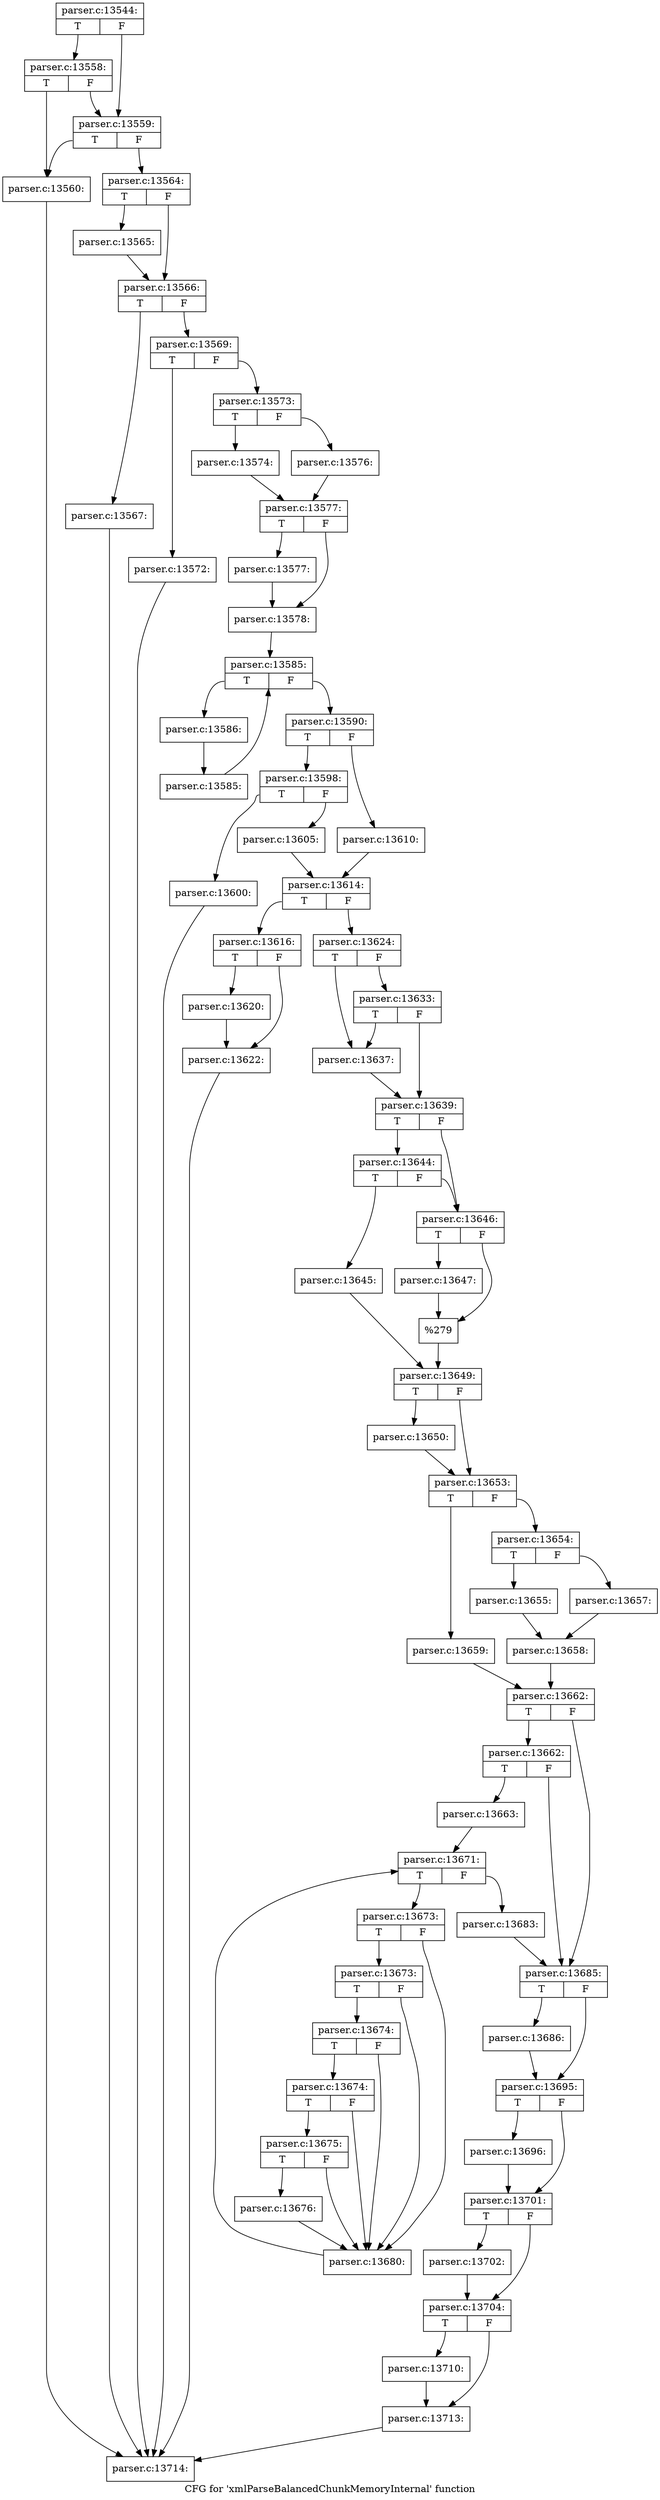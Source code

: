 digraph "CFG for 'xmlParseBalancedChunkMemoryInternal' function" {
	label="CFG for 'xmlParseBalancedChunkMemoryInternal' function";

	Node0x5f28e80 [shape=record,label="{parser.c:13544:|{<s0>T|<s1>F}}"];
	Node0x5f28e80:s0 -> Node0x63b46c0;
	Node0x5f28e80:s1 -> Node0x63b4640;
	Node0x63b46c0 [shape=record,label="{parser.c:13558:|{<s0>T|<s1>F}}"];
	Node0x63b46c0:s0 -> Node0x63b45a0;
	Node0x63b46c0:s1 -> Node0x63b4640;
	Node0x63b4640 [shape=record,label="{parser.c:13559:|{<s0>T|<s1>F}}"];
	Node0x63b4640:s0 -> Node0x63b45a0;
	Node0x63b4640:s1 -> Node0x63b45f0;
	Node0x63b45a0 [shape=record,label="{parser.c:13560:}"];
	Node0x63b45a0 -> Node0x5f29320;
	Node0x63b45f0 [shape=record,label="{parser.c:13564:|{<s0>T|<s1>F}}"];
	Node0x63b45f0:s0 -> Node0x63b5520;
	Node0x63b45f0:s1 -> Node0x63b5570;
	Node0x63b5520 [shape=record,label="{parser.c:13565:}"];
	Node0x63b5520 -> Node0x63b5570;
	Node0x63b5570 [shape=record,label="{parser.c:13566:|{<s0>T|<s1>F}}"];
	Node0x63b5570:s0 -> Node0x63b5a90;
	Node0x63b5570:s1 -> Node0x63b5ae0;
	Node0x63b5a90 [shape=record,label="{parser.c:13567:}"];
	Node0x63b5a90 -> Node0x5f29320;
	Node0x63b5ae0 [shape=record,label="{parser.c:13569:|{<s0>T|<s1>F}}"];
	Node0x63b5ae0:s0 -> Node0x63b64a0;
	Node0x63b5ae0:s1 -> Node0x63b64f0;
	Node0x63b64a0 [shape=record,label="{parser.c:13572:}"];
	Node0x63b64a0 -> Node0x5f29320;
	Node0x63b64f0 [shape=record,label="{parser.c:13573:|{<s0>T|<s1>F}}"];
	Node0x63b64f0:s0 -> Node0x63b6980;
	Node0x63b64f0:s1 -> Node0x63b6a20;
	Node0x63b6980 [shape=record,label="{parser.c:13574:}"];
	Node0x63b6980 -> Node0x63b69d0;
	Node0x63b6a20 [shape=record,label="{parser.c:13576:}"];
	Node0x63b6a20 -> Node0x63b69d0;
	Node0x63b69d0 [shape=record,label="{parser.c:13577:|{<s0>T|<s1>F}}"];
	Node0x63b69d0:s0 -> Node0x63b73a0;
	Node0x63b69d0:s1 -> Node0x63b73f0;
	Node0x63b73a0 [shape=record,label="{parser.c:13577:}"];
	Node0x63b73a0 -> Node0x63b73f0;
	Node0x63b73f0 [shape=record,label="{parser.c:13578:}"];
	Node0x63b73f0 -> Node0x63b8fe0;
	Node0x63b8fe0 [shape=record,label="{parser.c:13585:|{<s0>T|<s1>F}}"];
	Node0x63b8fe0:s0 -> Node0x63b92c0;
	Node0x63b8fe0:s1 -> Node0x63b8e40;
	Node0x63b92c0 [shape=record,label="{parser.c:13586:}"];
	Node0x63b92c0 -> Node0x63b9230;
	Node0x63b9230 [shape=record,label="{parser.c:13585:}"];
	Node0x63b9230 -> Node0x63b8fe0;
	Node0x63b8e40 [shape=record,label="{parser.c:13590:|{<s0>T|<s1>F}}"];
	Node0x63b8e40:s0 -> Node0x63bb6c0;
	Node0x63b8e40:s1 -> Node0x63bb760;
	Node0x63bb6c0 [shape=record,label="{parser.c:13598:|{<s0>T|<s1>F}}"];
	Node0x63bb6c0:s0 -> Node0x63bbe50;
	Node0x63bb6c0:s1 -> Node0x63bbea0;
	Node0x63bbe50 [shape=record,label="{parser.c:13600:}"];
	Node0x63bbe50 -> Node0x5f29320;
	Node0x63bbea0 [shape=record,label="{parser.c:13605:}"];
	Node0x63bbea0 -> Node0x63bb710;
	Node0x63bb760 [shape=record,label="{parser.c:13610:}"];
	Node0x63bb760 -> Node0x63bb710;
	Node0x63bb710 [shape=record,label="{parser.c:13614:|{<s0>T|<s1>F}}"];
	Node0x63bb710:s0 -> Node0x63be6f0;
	Node0x63bb710:s1 -> Node0x63be740;
	Node0x63be6f0 [shape=record,label="{parser.c:13616:|{<s0>T|<s1>F}}"];
	Node0x63be6f0:s0 -> Node0x63bf0d0;
	Node0x63be6f0:s1 -> Node0x63bf120;
	Node0x63bf0d0 [shape=record,label="{parser.c:13620:}"];
	Node0x63bf0d0 -> Node0x63bf120;
	Node0x63bf120 [shape=record,label="{parser.c:13622:}"];
	Node0x63bf120 -> Node0x5f29320;
	Node0x63be740 [shape=record,label="{parser.c:13624:|{<s0>T|<s1>F}}"];
	Node0x63be740:s0 -> Node0x63c14a0;
	Node0x63be740:s1 -> Node0x63c1540;
	Node0x63c1540 [shape=record,label="{parser.c:13633:|{<s0>T|<s1>F}}"];
	Node0x63c1540:s0 -> Node0x63c14a0;
	Node0x63c1540:s1 -> Node0x63c14f0;
	Node0x63c14a0 [shape=record,label="{parser.c:13637:}"];
	Node0x63c14a0 -> Node0x63c14f0;
	Node0x63c14f0 [shape=record,label="{parser.c:13639:|{<s0>T|<s1>F}}"];
	Node0x63c14f0:s0 -> Node0x63c2ef0;
	Node0x63c14f0:s1 -> Node0x63c2ea0;
	Node0x63c2ef0 [shape=record,label="{parser.c:13644:|{<s0>T|<s1>F}}"];
	Node0x63c2ef0:s0 -> Node0x63c2e00;
	Node0x63c2ef0:s1 -> Node0x63c2ea0;
	Node0x63c2e00 [shape=record,label="{parser.c:13645:}"];
	Node0x63c2e00 -> Node0x63c2e50;
	Node0x63c2ea0 [shape=record,label="{parser.c:13646:|{<s0>T|<s1>F}}"];
	Node0x63c2ea0:s0 -> Node0x63c3d30;
	Node0x63c2ea0:s1 -> Node0x63c3d80;
	Node0x63c3d30 [shape=record,label="{parser.c:13647:}"];
	Node0x63c3d30 -> Node0x63c3d80;
	Node0x63c3d80 [shape=record,label="{%279}"];
	Node0x63c3d80 -> Node0x63c2e50;
	Node0x63c2e50 [shape=record,label="{parser.c:13649:|{<s0>T|<s1>F}}"];
	Node0x63c2e50:s0 -> Node0x63c4730;
	Node0x63c2e50:s1 -> Node0x63c4780;
	Node0x63c4730 [shape=record,label="{parser.c:13650:}"];
	Node0x63c4730 -> Node0x63c4780;
	Node0x63c4780 [shape=record,label="{parser.c:13653:|{<s0>T|<s1>F}}"];
	Node0x63c4780:s0 -> Node0x63c5240;
	Node0x63c4780:s1 -> Node0x63c51a0;
	Node0x63c51a0 [shape=record,label="{parser.c:13654:|{<s0>T|<s1>F}}"];
	Node0x63c51a0:s0 -> Node0x63c5670;
	Node0x63c51a0:s1 -> Node0x63c5710;
	Node0x63c5670 [shape=record,label="{parser.c:13655:}"];
	Node0x63c5670 -> Node0x63c56c0;
	Node0x63c5710 [shape=record,label="{parser.c:13657:}"];
	Node0x63c5710 -> Node0x63c56c0;
	Node0x63c56c0 [shape=record,label="{parser.c:13658:}"];
	Node0x63c56c0 -> Node0x63c51f0;
	Node0x63c5240 [shape=record,label="{parser.c:13659:}"];
	Node0x63c5240 -> Node0x63c51f0;
	Node0x63c51f0 [shape=record,label="{parser.c:13662:|{<s0>T|<s1>F}}"];
	Node0x63c51f0:s0 -> Node0x63c63d0;
	Node0x63c51f0:s1 -> Node0x63c6380;
	Node0x63c63d0 [shape=record,label="{parser.c:13662:|{<s0>T|<s1>F}}"];
	Node0x63c63d0:s0 -> Node0x63c6330;
	Node0x63c63d0:s1 -> Node0x63c6380;
	Node0x63c6330 [shape=record,label="{parser.c:13663:}"];
	Node0x63c6330 -> Node0x63c72c0;
	Node0x63c72c0 [shape=record,label="{parser.c:13671:|{<s0>T|<s1>F}}"];
	Node0x63c72c0:s0 -> Node0x63c76b0;
	Node0x63c72c0:s1 -> Node0x63c74e0;
	Node0x63c76b0 [shape=record,label="{parser.c:13673:|{<s0>T|<s1>F}}"];
	Node0x63c76b0:s0 -> Node0x63c7a90;
	Node0x63c76b0:s1 -> Node0x63c78c0;
	Node0x63c7a90 [shape=record,label="{parser.c:13673:|{<s0>T|<s1>F}}"];
	Node0x63c7a90:s0 -> Node0x63c7a10;
	Node0x63c7a90:s1 -> Node0x63c78c0;
	Node0x63c7a10 [shape=record,label="{parser.c:13674:|{<s0>T|<s1>F}}"];
	Node0x63c7a10:s0 -> Node0x63c7990;
	Node0x63c7a10:s1 -> Node0x63c78c0;
	Node0x63c7990 [shape=record,label="{parser.c:13674:|{<s0>T|<s1>F}}"];
	Node0x63c7990:s0 -> Node0x63c7910;
	Node0x63c7990:s1 -> Node0x63c78c0;
	Node0x63c7910 [shape=record,label="{parser.c:13675:|{<s0>T|<s1>F}}"];
	Node0x63c7910:s0 -> Node0x63c7870;
	Node0x63c7910:s1 -> Node0x63c78c0;
	Node0x63c7870 [shape=record,label="{parser.c:13676:}"];
	Node0x63c7870 -> Node0x63c78c0;
	Node0x63c78c0 [shape=record,label="{parser.c:13680:}"];
	Node0x63c78c0 -> Node0x63c72c0;
	Node0x63c74e0 [shape=record,label="{parser.c:13683:}"];
	Node0x63c74e0 -> Node0x63c6380;
	Node0x63c6380 [shape=record,label="{parser.c:13685:|{<s0>T|<s1>F}}"];
	Node0x63c6380:s0 -> Node0x63c94b0;
	Node0x63c6380:s1 -> Node0x63ca6c0;
	Node0x63c94b0 [shape=record,label="{parser.c:13686:}"];
	Node0x63c94b0 -> Node0x63ca6c0;
	Node0x63ca6c0 [shape=record,label="{parser.c:13695:|{<s0>T|<s1>F}}"];
	Node0x63ca6c0:s0 -> Node0x63cb710;
	Node0x63ca6c0:s1 -> Node0x63cb760;
	Node0x63cb710 [shape=record,label="{parser.c:13696:}"];
	Node0x63cb710 -> Node0x63cb760;
	Node0x63cb760 [shape=record,label="{parser.c:13701:|{<s0>T|<s1>F}}"];
	Node0x63cb760:s0 -> Node0x63cbf50;
	Node0x63cb760:s1 -> Node0x63cbfa0;
	Node0x63cbf50 [shape=record,label="{parser.c:13702:}"];
	Node0x63cbf50 -> Node0x63cbfa0;
	Node0x63cbfa0 [shape=record,label="{parser.c:13704:|{<s0>T|<s1>F}}"];
	Node0x63cbfa0:s0 -> Node0x63cd380;
	Node0x63cbfa0:s1 -> Node0x63cd3d0;
	Node0x63cd380 [shape=record,label="{parser.c:13710:}"];
	Node0x63cd380 -> Node0x63cd3d0;
	Node0x63cd3d0 [shape=record,label="{parser.c:13713:}"];
	Node0x63cd3d0 -> Node0x5f29320;
	Node0x5f29320 [shape=record,label="{parser.c:13714:}"];
}
